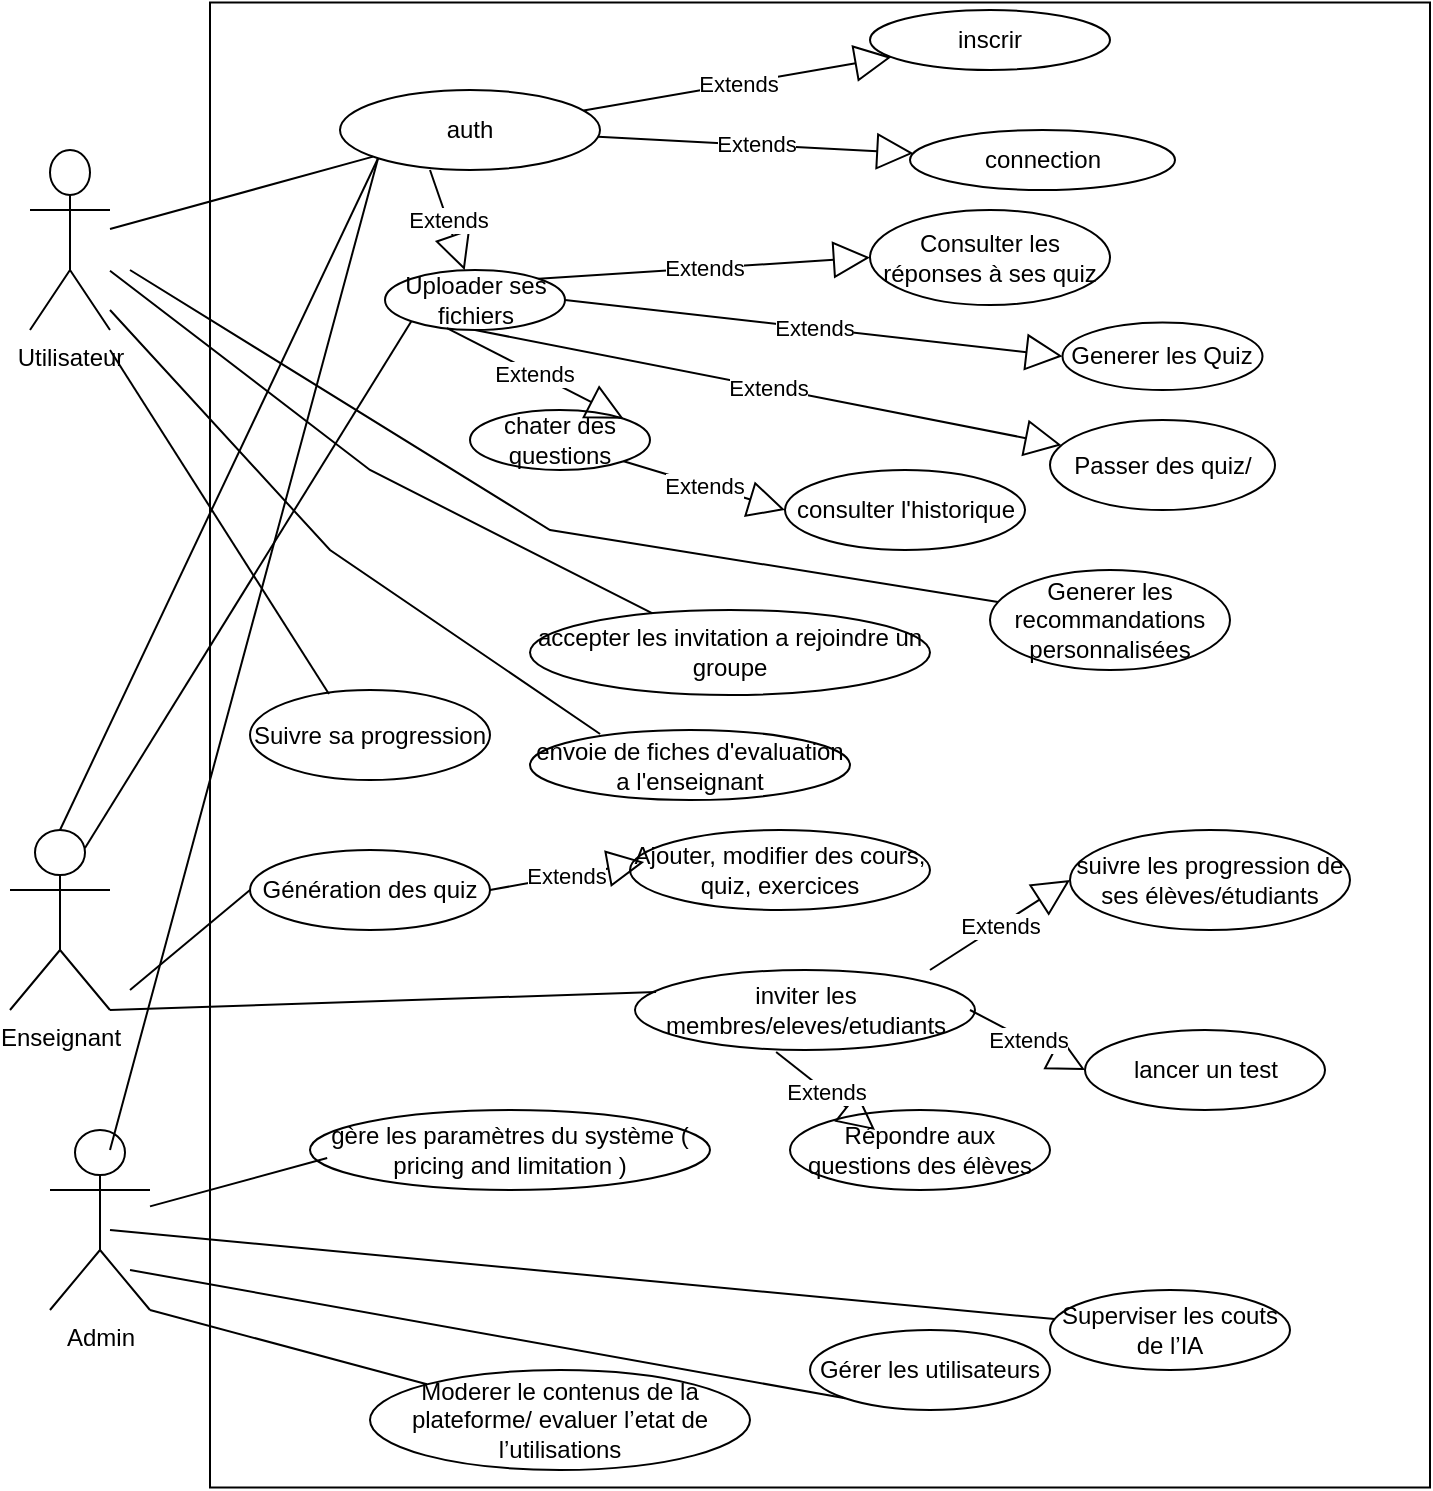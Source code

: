 <mxfile version="28.0.7" pages="3">
  <diagram name="Page-1" id="KIjRvbK2gKt36riTGWMO">
    <mxGraphModel dx="862" dy="1555" grid="1" gridSize="10" guides="1" tooltips="1" connect="1" arrows="1" fold="1" page="1" pageScale="1" pageWidth="850" pageHeight="1100" math="0" shadow="0">
      <root>
        <mxCell id="0" />
        <mxCell id="1" parent="0" />
        <mxCell id="H4ilXOE2Qp5ZFrDJ_8Ro-21" value="" style="rounded=0;whiteSpace=wrap;html=1;" vertex="1" parent="1">
          <mxGeometry x="110" y="-163.75" width="610" height="742.5" as="geometry" />
        </mxCell>
        <mxCell id="H4ilXOE2Qp5ZFrDJ_8Ro-1" value="Utilisateur" style="shape=umlActor;verticalLabelPosition=bottom;verticalAlign=top;html=1;outlineConnect=0;" vertex="1" parent="1">
          <mxGeometry x="20" y="-90" width="40" height="90" as="geometry" />
        </mxCell>
        <mxCell id="H4ilXOE2Qp5ZFrDJ_8Ro-3" value="Enseignant" style="shape=umlActor;verticalLabelPosition=bottom;verticalAlign=top;html=1;outlineConnect=0;" vertex="1" parent="1">
          <mxGeometry x="10" y="250" width="50" height="90" as="geometry" />
        </mxCell>
        <mxCell id="H4ilXOE2Qp5ZFrDJ_8Ro-4" value="Admin" style="shape=umlActor;verticalLabelPosition=bottom;verticalAlign=top;html=1;outlineConnect=0;" vertex="1" parent="1">
          <mxGeometry x="30" y="400" width="50" height="90" as="geometry" />
        </mxCell>
        <mxCell id="H4ilXOE2Qp5ZFrDJ_8Ro-8" value="auth" style="ellipse;whiteSpace=wrap;html=1;" vertex="1" parent="1">
          <mxGeometry x="175" y="-120" width="130" height="40" as="geometry" />
        </mxCell>
        <mxCell id="H4ilXOE2Qp5ZFrDJ_8Ro-9" value="connection " style="ellipse;whiteSpace=wrap;html=1;" vertex="1" parent="1">
          <mxGeometry x="460" y="-100" width="132.5" height="30" as="geometry" />
        </mxCell>
        <mxCell id="H4ilXOE2Qp5ZFrDJ_8Ro-12" value=" Uploader ses fichiers " style="ellipse;whiteSpace=wrap;html=1;" vertex="1" parent="1">
          <mxGeometry x="197.5" y="-30" width="90" height="30" as="geometry" />
        </mxCell>
        <mxCell id="H4ilXOE2Qp5ZFrDJ_8Ro-13" value="Generer les Quiz" style="ellipse;whiteSpace=wrap;html=1;" vertex="1" parent="1">
          <mxGeometry x="536.25" y="-3.75" width="100" height="33.75" as="geometry" />
        </mxCell>
        <mxCell id="H4ilXOE2Qp5ZFrDJ_8Ro-14" value="envoie de fiches d&#39;evaluation a l&#39;enseignant" style="ellipse;whiteSpace=wrap;html=1;" vertex="1" parent="1">
          <mxGeometry x="270" y="200" width="160" height="35" as="geometry" />
        </mxCell>
        <mxCell id="H4ilXOE2Qp5ZFrDJ_8Ro-15" value="inscrir" style="ellipse;whiteSpace=wrap;html=1;" vertex="1" parent="1">
          <mxGeometry x="440" y="-160" width="120" height="30" as="geometry" />
        </mxCell>
        <mxCell id="H4ilXOE2Qp5ZFrDJ_8Ro-16" value="chater des questions " style="ellipse;whiteSpace=wrap;html=1;" vertex="1" parent="1">
          <mxGeometry x="240" y="40" width="90" height="30" as="geometry" />
        </mxCell>
        <mxCell id="H4ilXOE2Qp5ZFrDJ_8Ro-18" value="Passer des quiz/" style="ellipse;whiteSpace=wrap;html=1;" vertex="1" parent="1">
          <mxGeometry x="530" y="45" width="112.5" height="45" as="geometry" />
        </mxCell>
        <mxCell id="H4ilXOE2Qp5ZFrDJ_8Ro-19" value="Consulter les réponses à ses quiz" style="ellipse;whiteSpace=wrap;html=1;" vertex="1" parent="1">
          <mxGeometry x="440" y="-60" width="120" height="47.5" as="geometry" />
        </mxCell>
        <mxCell id="H4ilXOE2Qp5ZFrDJ_8Ro-28" value=" Suivre sa progression" style="ellipse;whiteSpace=wrap;html=1;" vertex="1" parent="1">
          <mxGeometry x="130" y="180" width="120" height="45" as="geometry" />
        </mxCell>
        <mxCell id="H4ilXOE2Qp5ZFrDJ_8Ro-30" value="Generer les recommandations personnalisées" style="ellipse;whiteSpace=wrap;html=1;" vertex="1" parent="1">
          <mxGeometry x="500" y="120" width="120" height="50" as="geometry" />
        </mxCell>
        <mxCell id="H4ilXOE2Qp5ZFrDJ_8Ro-31" value="accepter les invitation a rejoindre un groupe" style="ellipse;whiteSpace=wrap;html=1;" vertex="1" parent="1">
          <mxGeometry x="270" y="140" width="200" height="42.5" as="geometry" />
        </mxCell>
        <mxCell id="H4ilXOE2Qp5ZFrDJ_8Ro-32" value="Génération des quiz" style="ellipse;whiteSpace=wrap;html=1;" vertex="1" parent="1">
          <mxGeometry x="130" y="260" width="120" height="40" as="geometry" />
        </mxCell>
        <mxCell id="H4ilXOE2Qp5ZFrDJ_8Ro-34" value="Ajouter, modifier des cours, quiz, exercices" style="ellipse;whiteSpace=wrap;html=1;" vertex="1" parent="1">
          <mxGeometry x="320" y="250" width="150" height="40" as="geometry" />
        </mxCell>
        <mxCell id="H4ilXOE2Qp5ZFrDJ_8Ro-35" value="suivre les progression de ses élèves/étudiants" style="ellipse;whiteSpace=wrap;html=1;" vertex="1" parent="1">
          <mxGeometry x="540" y="250" width="140" height="50" as="geometry" />
        </mxCell>
        <mxCell id="H4ilXOE2Qp5ZFrDJ_8Ro-41" value="Répondre aux questions des élèves" style="ellipse;whiteSpace=wrap;html=1;" vertex="1" parent="1">
          <mxGeometry x="400" y="390" width="130" height="40" as="geometry" />
        </mxCell>
        <mxCell id="H4ilXOE2Qp5ZFrDJ_8Ro-42" value="gère les paramètres du système ( pricing and limitation ) " style="ellipse;whiteSpace=wrap;html=1;" vertex="1" parent="1">
          <mxGeometry x="160" y="390" width="200" height="40" as="geometry" />
        </mxCell>
        <mxCell id="H4ilXOE2Qp5ZFrDJ_8Ro-43" value="Moderer le contenus de la plateforme/ evaluer l’etat de l’utilisations" style="ellipse;whiteSpace=wrap;html=1;" vertex="1" parent="1">
          <mxGeometry x="190" y="520" width="190" height="50" as="geometry" />
        </mxCell>
        <mxCell id="H4ilXOE2Qp5ZFrDJ_8Ro-44" value="inviter les membres/eleves/etudiants" style="ellipse;whiteSpace=wrap;html=1;" vertex="1" parent="1">
          <mxGeometry x="322.5" y="320" width="170" height="40" as="geometry" />
        </mxCell>
        <mxCell id="H4ilXOE2Qp5ZFrDJ_8Ro-45" value="Superviser les couts de l’IA" style="ellipse;whiteSpace=wrap;html=1;" vertex="1" parent="1">
          <mxGeometry x="530" y="480" width="120" height="40" as="geometry" />
        </mxCell>
        <mxCell id="H4ilXOE2Qp5ZFrDJ_8Ro-46" value=" Gérer les utilisateurs" style="ellipse;whiteSpace=wrap;html=1;" vertex="1" parent="1">
          <mxGeometry x="410" y="500" width="120" height="40" as="geometry" />
        </mxCell>
        <mxCell id="H4ilXOE2Qp5ZFrDJ_8Ro-47" value="lancer un test" style="ellipse;whiteSpace=wrap;html=1;" vertex="1" parent="1">
          <mxGeometry x="547.5" y="350" width="120" height="40" as="geometry" />
        </mxCell>
        <mxCell id="H4ilXOE2Qp5ZFrDJ_8Ro-59" value="" style="endArrow=none;html=1;rounded=0;" edge="1" parent="1" source="H4ilXOE2Qp5ZFrDJ_8Ro-1" target="H4ilXOE2Qp5ZFrDJ_8Ro-8">
          <mxGeometry width="50" height="50" relative="1" as="geometry">
            <mxPoint x="290" y="110" as="sourcePoint" />
            <mxPoint x="340" y="60" as="targetPoint" />
            <Array as="points" />
          </mxGeometry>
        </mxCell>
        <mxCell id="H4ilXOE2Qp5ZFrDJ_8Ro-65" value="Extends" style="endArrow=block;endSize=16;endFill=0;html=1;rounded=0;" edge="1" parent="1" source="H4ilXOE2Qp5ZFrDJ_8Ro-8" target="H4ilXOE2Qp5ZFrDJ_8Ro-15">
          <mxGeometry width="160" relative="1" as="geometry">
            <mxPoint x="270" y="-105.5" as="sourcePoint" />
            <mxPoint x="430" y="-105.5" as="targetPoint" />
          </mxGeometry>
        </mxCell>
        <mxCell id="H4ilXOE2Qp5ZFrDJ_8Ro-66" value="Extends" style="endArrow=block;endSize=16;endFill=0;html=1;rounded=0;" edge="1" parent="1" source="H4ilXOE2Qp5ZFrDJ_8Ro-8" target="H4ilXOE2Qp5ZFrDJ_8Ro-9">
          <mxGeometry width="160" relative="1" as="geometry">
            <mxPoint x="290" y="-60" as="sourcePoint" />
            <mxPoint x="450" y="-60" as="targetPoint" />
          </mxGeometry>
        </mxCell>
        <mxCell id="H4ilXOE2Qp5ZFrDJ_8Ro-69" value="" style="endArrow=none;html=1;rounded=0;entryX=0;entryY=1;entryDx=0;entryDy=0;" edge="1" parent="1" target="H4ilXOE2Qp5ZFrDJ_8Ro-46">
          <mxGeometry width="50" height="50" relative="1" as="geometry">
            <mxPoint x="70" y="470" as="sourcePoint" />
            <mxPoint x="120" y="420" as="targetPoint" />
          </mxGeometry>
        </mxCell>
        <mxCell id="H4ilXOE2Qp5ZFrDJ_8Ro-70" value="" style="endArrow=none;html=1;rounded=0;exitX=1;exitY=1;exitDx=0;exitDy=0;exitPerimeter=0;" edge="1" parent="1" source="H4ilXOE2Qp5ZFrDJ_8Ro-4" target="H4ilXOE2Qp5ZFrDJ_8Ro-43">
          <mxGeometry width="50" height="50" relative="1" as="geometry">
            <mxPoint x="50" y="470" as="sourcePoint" />
            <mxPoint x="100" y="420" as="targetPoint" />
            <Array as="points" />
          </mxGeometry>
        </mxCell>
        <mxCell id="H4ilXOE2Qp5ZFrDJ_8Ro-71" value="" style="endArrow=none;html=1;rounded=0;" edge="1" parent="1" target="H4ilXOE2Qp5ZFrDJ_8Ro-45">
          <mxGeometry width="50" height="50" relative="1" as="geometry">
            <mxPoint x="60" y="450" as="sourcePoint" />
            <mxPoint x="110" y="400" as="targetPoint" />
          </mxGeometry>
        </mxCell>
        <mxCell id="H4ilXOE2Qp5ZFrDJ_8Ro-72" value="" style="endArrow=none;html=1;rounded=0;entryX=0.043;entryY=0.6;entryDx=0;entryDy=0;entryPerimeter=0;" edge="1" parent="1" source="H4ilXOE2Qp5ZFrDJ_8Ro-4" target="H4ilXOE2Qp5ZFrDJ_8Ro-42">
          <mxGeometry width="50" height="50" relative="1" as="geometry">
            <mxPoint x="70" y="430" as="sourcePoint" />
            <mxPoint x="120" y="380" as="targetPoint" />
          </mxGeometry>
        </mxCell>
        <mxCell id="H4ilXOE2Qp5ZFrDJ_8Ro-75" value="Extends" style="endArrow=block;endSize=16;endFill=0;html=1;rounded=0;entryX=1;entryY=0;entryDx=0;entryDy=0;exitX=0.344;exitY=0.967;exitDx=0;exitDy=0;exitPerimeter=0;" edge="1" parent="1" source="H4ilXOE2Qp5ZFrDJ_8Ro-12" target="H4ilXOE2Qp5ZFrDJ_8Ro-16">
          <mxGeometry width="160" relative="1" as="geometry">
            <mxPoint x="300" y="30" as="sourcePoint" />
            <mxPoint x="460" y="30" as="targetPoint" />
          </mxGeometry>
        </mxCell>
        <mxCell id="H4ilXOE2Qp5ZFrDJ_8Ro-76" value="Extends" style="endArrow=block;endSize=16;endFill=0;html=1;rounded=0;exitX=0.5;exitY=1;exitDx=0;exitDy=0;" edge="1" parent="1" source="H4ilXOE2Qp5ZFrDJ_8Ro-12" target="H4ilXOE2Qp5ZFrDJ_8Ro-18">
          <mxGeometry width="160" relative="1" as="geometry">
            <mxPoint x="350" y="20" as="sourcePoint" />
            <mxPoint x="510" y="20" as="targetPoint" />
          </mxGeometry>
        </mxCell>
        <mxCell id="H4ilXOE2Qp5ZFrDJ_8Ro-78" value="" style="endArrow=none;html=1;rounded=0;entryX=0;entryY=1;entryDx=0;entryDy=0;" edge="1" parent="1" target="H4ilXOE2Qp5ZFrDJ_8Ro-8">
          <mxGeometry width="50" height="50" relative="1" as="geometry">
            <mxPoint x="60" y="410" as="sourcePoint" />
            <mxPoint x="192.56" y="34" as="targetPoint" />
          </mxGeometry>
        </mxCell>
        <mxCell id="H4ilXOE2Qp5ZFrDJ_8Ro-79" value="consulter l&#39;historique" style="ellipse;whiteSpace=wrap;html=1;" vertex="1" parent="1">
          <mxGeometry x="397.5" y="70" width="120" height="40" as="geometry" />
        </mxCell>
        <mxCell id="H4ilXOE2Qp5ZFrDJ_8Ro-81" value="Extends" style="endArrow=block;endSize=16;endFill=0;html=1;rounded=0;entryX=0;entryY=0.5;entryDx=0;entryDy=0;exitX=1;exitY=1;exitDx=0;exitDy=0;" edge="1" parent="1" source="H4ilXOE2Qp5ZFrDJ_8Ro-16" target="H4ilXOE2Qp5ZFrDJ_8Ro-79">
          <mxGeometry width="160" relative="1" as="geometry">
            <mxPoint x="300" y="85" as="sourcePoint" />
            <mxPoint x="370" y="60" as="targetPoint" />
          </mxGeometry>
        </mxCell>
        <mxCell id="H4ilXOE2Qp5ZFrDJ_8Ro-85" value="" style="endArrow=none;html=1;rounded=0;entryX=0;entryY=1;entryDx=0;entryDy=0;exitX=0.5;exitY=0;exitDx=0;exitDy=0;exitPerimeter=0;" edge="1" parent="1" source="H4ilXOE2Qp5ZFrDJ_8Ro-3" target="H4ilXOE2Qp5ZFrDJ_8Ro-8">
          <mxGeometry width="50" height="50" relative="1" as="geometry">
            <mxPoint x="30" y="160" as="sourcePoint" />
            <mxPoint x="80" y="110" as="targetPoint" />
          </mxGeometry>
        </mxCell>
        <mxCell id="H4ilXOE2Qp5ZFrDJ_8Ro-86" value="Extends" style="endArrow=block;endSize=16;endFill=0;html=1;rounded=0;entryX=0;entryY=0.5;entryDx=0;entryDy=0;exitX=1;exitY=0.5;exitDx=0;exitDy=0;" edge="1" parent="1" source="H4ilXOE2Qp5ZFrDJ_8Ro-12" target="H4ilXOE2Qp5ZFrDJ_8Ro-13">
          <mxGeometry width="160" relative="1" as="geometry">
            <mxPoint x="410" y="-10" as="sourcePoint" />
            <mxPoint x="490" y="-20" as="targetPoint" />
          </mxGeometry>
        </mxCell>
        <mxCell id="H4ilXOE2Qp5ZFrDJ_8Ro-90" value="" style="endArrow=none;html=1;rounded=0;entryX=0.219;entryY=0.057;entryDx=0;entryDy=0;entryPerimeter=0;" edge="1" parent="1" target="H4ilXOE2Qp5ZFrDJ_8Ro-14">
          <mxGeometry width="50" height="50" relative="1" as="geometry">
            <mxPoint x="60" y="-10" as="sourcePoint" />
            <mxPoint x="110" y="-60" as="targetPoint" />
            <Array as="points">
              <mxPoint x="170" y="110" />
            </Array>
          </mxGeometry>
        </mxCell>
        <mxCell id="H4ilXOE2Qp5ZFrDJ_8Ro-91" value="" style="endArrow=none;html=1;rounded=0;entryX=0.329;entryY=0.044;entryDx=0;entryDy=0;entryPerimeter=0;" edge="1" parent="1" target="H4ilXOE2Qp5ZFrDJ_8Ro-28">
          <mxGeometry width="50" height="50" relative="1" as="geometry">
            <mxPoint x="60" y="10" as="sourcePoint" />
            <mxPoint x="110" y="-40" as="targetPoint" />
          </mxGeometry>
        </mxCell>
        <mxCell id="H4ilXOE2Qp5ZFrDJ_8Ro-92" value="" style="endArrow=none;html=1;rounded=0;" edge="1" parent="1" source="H4ilXOE2Qp5ZFrDJ_8Ro-1" target="H4ilXOE2Qp5ZFrDJ_8Ro-31">
          <mxGeometry width="50" height="50" relative="1" as="geometry">
            <mxPoint x="70" y="20" as="sourcePoint" />
            <mxPoint x="120" y="-30" as="targetPoint" />
            <Array as="points">
              <mxPoint x="190" y="70" />
            </Array>
          </mxGeometry>
        </mxCell>
        <mxCell id="H4ilXOE2Qp5ZFrDJ_8Ro-93" value="Extends" style="endArrow=block;endSize=16;endFill=0;html=1;rounded=0;entryX=0;entryY=0.5;entryDx=0;entryDy=0;" edge="1" parent="1" target="H4ilXOE2Qp5ZFrDJ_8Ro-35">
          <mxGeometry width="160" relative="1" as="geometry">
            <mxPoint x="470" y="320" as="sourcePoint" />
            <mxPoint x="630" y="320" as="targetPoint" />
          </mxGeometry>
        </mxCell>
        <mxCell id="H4ilXOE2Qp5ZFrDJ_8Ro-94" value="Extends" style="endArrow=block;endSize=16;endFill=0;html=1;rounded=0;entryX=0;entryY=0.5;entryDx=0;entryDy=0;" edge="1" parent="1" target="H4ilXOE2Qp5ZFrDJ_8Ro-47">
          <mxGeometry width="160" relative="1" as="geometry">
            <mxPoint x="490" y="340" as="sourcePoint" />
            <mxPoint x="650" y="340" as="targetPoint" />
          </mxGeometry>
        </mxCell>
        <mxCell id="H4ilXOE2Qp5ZFrDJ_8Ro-95" value="Extends" style="endArrow=block;endSize=16;endFill=0;html=1;rounded=0;entryX=0.327;entryY=0.25;entryDx=0;entryDy=0;entryPerimeter=0;exitX=0.415;exitY=1.025;exitDx=0;exitDy=0;exitPerimeter=0;" edge="1" parent="1" source="H4ilXOE2Qp5ZFrDJ_8Ro-44" target="H4ilXOE2Qp5ZFrDJ_8Ro-41">
          <mxGeometry width="160" relative="1" as="geometry">
            <mxPoint x="320" y="340" as="sourcePoint" />
            <mxPoint x="480" y="340" as="targetPoint" />
          </mxGeometry>
        </mxCell>
        <mxCell id="H4ilXOE2Qp5ZFrDJ_8Ro-96" value="" style="endArrow=none;html=1;rounded=0;exitX=0.75;exitY=0.1;exitDx=0;exitDy=0;exitPerimeter=0;entryX=0;entryY=1;entryDx=0;entryDy=0;" edge="1" parent="1" source="H4ilXOE2Qp5ZFrDJ_8Ro-3" target="H4ilXOE2Qp5ZFrDJ_8Ro-12">
          <mxGeometry width="50" height="50" relative="1" as="geometry">
            <mxPoint x="60" y="220" as="sourcePoint" />
            <mxPoint x="350" y="30" as="targetPoint" />
          </mxGeometry>
        </mxCell>
        <mxCell id="H4ilXOE2Qp5ZFrDJ_8Ro-97" value="" style="endArrow=none;html=1;rounded=0;entryX=0.062;entryY=0.275;entryDx=0;entryDy=0;entryPerimeter=0;exitX=1;exitY=1;exitDx=0;exitDy=0;exitPerimeter=0;" edge="1" parent="1" source="H4ilXOE2Qp5ZFrDJ_8Ro-3" target="H4ilXOE2Qp5ZFrDJ_8Ro-44">
          <mxGeometry width="50" height="50" relative="1" as="geometry">
            <mxPoint x="70" y="290" as="sourcePoint" />
            <mxPoint x="120" y="240" as="targetPoint" />
          </mxGeometry>
        </mxCell>
        <mxCell id="H4ilXOE2Qp5ZFrDJ_8Ro-98" value="Extends" style="endArrow=block;endSize=16;endFill=0;html=1;rounded=0;exitX=1;exitY=0;exitDx=0;exitDy=0;entryX=0;entryY=0.5;entryDx=0;entryDy=0;" edge="1" parent="1" source="H4ilXOE2Qp5ZFrDJ_8Ro-12" target="H4ilXOE2Qp5ZFrDJ_8Ro-19">
          <mxGeometry width="160" relative="1" as="geometry">
            <mxPoint x="622.653" y="-150" as="sourcePoint" />
            <mxPoint x="580" y="-40" as="targetPoint" />
          </mxGeometry>
        </mxCell>
        <mxCell id="H4ilXOE2Qp5ZFrDJ_8Ro-100" value="Extends" style="endArrow=block;endSize=16;endFill=0;html=1;rounded=0;" edge="1" parent="1" target="H4ilXOE2Qp5ZFrDJ_8Ro-12">
          <mxGeometry width="160" relative="1" as="geometry">
            <mxPoint x="220" y="-80" as="sourcePoint" />
            <mxPoint x="380" y="-80" as="targetPoint" />
          </mxGeometry>
        </mxCell>
        <mxCell id="H4ilXOE2Qp5ZFrDJ_8Ro-102" value="" style="endArrow=none;html=1;rounded=0;" edge="1" parent="1" target="H4ilXOE2Qp5ZFrDJ_8Ro-30">
          <mxGeometry width="50" height="50" relative="1" as="geometry">
            <mxPoint x="70" y="-30" as="sourcePoint" />
            <mxPoint x="120" y="-80" as="targetPoint" />
            <Array as="points">
              <mxPoint x="280" y="100" />
            </Array>
          </mxGeometry>
        </mxCell>
        <mxCell id="H4ilXOE2Qp5ZFrDJ_8Ro-104" value="" style="endArrow=none;html=1;rounded=0;entryX=0;entryY=0.5;entryDx=0;entryDy=0;" edge="1" parent="1" target="H4ilXOE2Qp5ZFrDJ_8Ro-32">
          <mxGeometry width="50" height="50" relative="1" as="geometry">
            <mxPoint x="70" y="330" as="sourcePoint" />
            <mxPoint x="120" y="260" as="targetPoint" />
          </mxGeometry>
        </mxCell>
        <mxCell id="H4ilXOE2Qp5ZFrDJ_8Ro-105" value="Extends" style="endArrow=block;endSize=16;endFill=0;html=1;rounded=0;entryX=0.047;entryY=0.4;entryDx=0;entryDy=0;entryPerimeter=0;" edge="1" parent="1" target="H4ilXOE2Qp5ZFrDJ_8Ro-34">
          <mxGeometry width="160" relative="1" as="geometry">
            <mxPoint x="250" y="280" as="sourcePoint" />
            <mxPoint x="410" y="280" as="targetPoint" />
          </mxGeometry>
        </mxCell>
      </root>
    </mxGraphModel>
  </diagram>
  <diagram id="cVDfWO99-5NAnyLbVOP9" name="Page-2">
    <mxGraphModel dx="862" dy="455" grid="1" gridSize="10" guides="1" tooltips="1" connect="1" arrows="1" fold="1" page="1" pageScale="1" pageWidth="850" pageHeight="1100" math="0" shadow="0">
      <root>
        <mxCell id="0" />
        <mxCell id="1" parent="0" />
        <mxCell id="EK3tj9tIBioaG7t6uKLx-1" value="Utilisateur" style="shape=umlActor;verticalLabelPosition=bottom;verticalAlign=top;html=1;outlineConnect=0;" vertex="1" parent="1">
          <mxGeometry x="40" y="630" width="70" height="130" as="geometry" />
        </mxCell>
        <mxCell id="EK3tj9tIBioaG7t6uKLx-2" value="" style="rounded=0;whiteSpace=wrap;html=1;fontStyle=1" vertex="1" parent="1">
          <mxGeometry x="150" y="400" width="580" height="610" as="geometry" />
        </mxCell>
        <mxCell id="EK3tj9tIBioaG7t6uKLx-3" value="Authentifie" style="ellipse;whiteSpace=wrap;html=1;" vertex="1" parent="1">
          <mxGeometry x="270" y="500" width="120" height="40" as="geometry" />
        </mxCell>
        <mxCell id="EK3tj9tIBioaG7t6uKLx-4" value="email et mot de passe" style="ellipse;whiteSpace=wrap;html=1;" vertex="1" parent="1">
          <mxGeometry x="530" y="675" width="120" height="40" as="geometry" />
        </mxCell>
        <mxCell id="EK3tj9tIBioaG7t6uKLx-5" value="verification" style="ellipse;whiteSpace=wrap;html=1;" vertex="1" parent="1">
          <mxGeometry x="470" y="850" width="120" height="40" as="geometry" />
        </mxCell>
        <mxCell id="EK3tj9tIBioaG7t6uKLx-6" value="se connecter" style="ellipse;whiteSpace=wrap;html=1;" vertex="1" parent="1">
          <mxGeometry x="420" y="760" width="120" height="40" as="geometry" />
        </mxCell>
        <mxCell id="EK3tj9tIBioaG7t6uKLx-9" value="page de connection" style="ellipse;whiteSpace=wrap;html=1;" vertex="1" parent="1">
          <mxGeometry x="410" y="600" width="120" height="40" as="geometry" />
        </mxCell>
        <mxCell id="EK3tj9tIBioaG7t6uKLx-11" value="connection" style="ellipse;whiteSpace=wrap;html=1;" vertex="1" parent="1">
          <mxGeometry x="490" y="510" width="120" height="40" as="geometry" />
        </mxCell>
        <mxCell id="EK3tj9tIBioaG7t6uKLx-12" value="page d&#39;acceuil" style="ellipse;whiteSpace=wrap;html=1;" vertex="1" parent="1">
          <mxGeometry x="380" y="930" width="120" height="40" as="geometry" />
        </mxCell>
        <mxCell id="9-WzW1B8VRLLCUFaOfJC-1" value="" style="endArrow=none;html=1;rounded=0;entryX=0.075;entryY=0.75;entryDx=0;entryDy=0;entryPerimeter=0;" edge="1" parent="1" source="EK3tj9tIBioaG7t6uKLx-1" target="EK3tj9tIBioaG7t6uKLx-3">
          <mxGeometry width="50" height="50" relative="1" as="geometry">
            <mxPoint x="400" y="690" as="sourcePoint" />
            <mxPoint x="450" y="640" as="targetPoint" />
          </mxGeometry>
        </mxCell>
        <mxCell id="9-WzW1B8VRLLCUFaOfJC-2" value="Extends" style="endArrow=block;endSize=16;endFill=0;html=1;rounded=0;" edge="1" parent="1" target="EK3tj9tIBioaG7t6uKLx-11">
          <mxGeometry width="160" relative="1" as="geometry">
            <mxPoint x="380" y="530" as="sourcePoint" />
            <mxPoint x="540" y="530" as="targetPoint" />
          </mxGeometry>
        </mxCell>
        <mxCell id="xRIKAlTY0mYVS0ov5F2t-1" style="edgeStyle=orthogonalEdgeStyle;rounded=0;orthogonalLoop=1;jettySize=auto;html=1;exitX=0.5;exitY=1;exitDx=0;exitDy=0;" edge="1" parent="1" source="EK3tj9tIBioaG7t6uKLx-12" target="EK3tj9tIBioaG7t6uKLx-12">
          <mxGeometry relative="1" as="geometry" />
        </mxCell>
        <mxCell id="xRIKAlTY0mYVS0ov5F2t-2" value="email /mot de passe incorrect" style="ellipse;whiteSpace=wrap;html=1;" vertex="1" parent="1">
          <mxGeometry x="600" y="930" width="120" height="40" as="geometry" />
        </mxCell>
        <mxCell id="WJjEanBWbE-ZnsKent---2" value="Use" style="endArrow=open;endSize=12;dashed=1;html=1;rounded=0;" edge="1" parent="1" target="EK3tj9tIBioaG7t6uKLx-5">
          <mxGeometry width="160" relative="1" as="geometry">
            <mxPoint x="420" y="930" as="sourcePoint" />
            <mxPoint x="580" y="930" as="targetPoint" />
          </mxGeometry>
        </mxCell>
        <mxCell id="WJjEanBWbE-ZnsKent---3" value="Use" style="endArrow=open;endSize=12;dashed=1;html=1;rounded=0;" edge="1" parent="1" target="EK3tj9tIBioaG7t6uKLx-5">
          <mxGeometry width="160" relative="1" as="geometry">
            <mxPoint x="620" y="930" as="sourcePoint" />
            <mxPoint x="780" y="930" as="targetPoint" />
          </mxGeometry>
        </mxCell>
        <mxCell id="WJjEanBWbE-ZnsKent---4" value="Use" style="endArrow=open;endSize=12;dashed=1;html=1;rounded=0;entryX=0.308;entryY=0.975;entryDx=0;entryDy=0;entryPerimeter=0;" edge="1" parent="1" target="EK3tj9tIBioaG7t6uKLx-6">
          <mxGeometry width="160" relative="1" as="geometry">
            <mxPoint x="520" y="850" as="sourcePoint" />
            <mxPoint x="680" y="850" as="targetPoint" />
          </mxGeometry>
        </mxCell>
        <mxCell id="WJjEanBWbE-ZnsKent---5" value="Use" style="endArrow=open;endSize=12;dashed=1;html=1;rounded=0;entryX=0.5;entryY=1;entryDx=0;entryDy=0;exitX=0.5;exitY=0;exitDx=0;exitDy=0;" edge="1" parent="1" source="EK3tj9tIBioaG7t6uKLx-6" target="EK3tj9tIBioaG7t6uKLx-4">
          <mxGeometry width="160" relative="1" as="geometry">
            <mxPoint x="530" y="760" as="sourcePoint" />
            <mxPoint x="690" y="760" as="targetPoint" />
          </mxGeometry>
        </mxCell>
        <mxCell id="gpJMbnObYHjY2Recmr5N-1" value="Use" style="endArrow=open;endSize=12;dashed=1;html=1;rounded=0;" edge="1" parent="1" target="EK3tj9tIBioaG7t6uKLx-9">
          <mxGeometry width="160" relative="1" as="geometry">
            <mxPoint x="540" y="670" as="sourcePoint" />
            <mxPoint x="700" y="670" as="targetPoint" />
          </mxGeometry>
        </mxCell>
        <mxCell id="gpJMbnObYHjY2Recmr5N-2" value="Use" style="endArrow=open;endSize=12;dashed=1;html=1;rounded=0;entryX=0.35;entryY=1;entryDx=0;entryDy=0;entryPerimeter=0;exitX=0.5;exitY=0;exitDx=0;exitDy=0;" edge="1" parent="1" source="EK3tj9tIBioaG7t6uKLx-9" target="EK3tj9tIBioaG7t6uKLx-11">
          <mxGeometry width="160" relative="1" as="geometry">
            <mxPoint x="530" y="590" as="sourcePoint" />
            <mxPoint x="690" y="590" as="targetPoint" />
          </mxGeometry>
        </mxCell>
        <mxCell id="o4VHNrX2EZjVUSeKaP8U-1" value="&lt;div&gt;cas d&#39;utilisation specifique &lt;br&gt;&lt;/div&gt;&lt;div&gt;Authentification&lt;br&gt;&lt;/div&gt;" style="text;html=1;align=center;verticalAlign=middle;resizable=0;points=[];autosize=1;strokeColor=none;fillColor=none;" vertex="1" parent="1">
          <mxGeometry x="330" y="360" width="160" height="40" as="geometry" />
        </mxCell>
      </root>
    </mxGraphModel>
  </diagram>
  <diagram id="si_j8mJJ1q5LTdEy8_6h" name="Page-3">
    <mxGraphModel dx="862" dy="455" grid="1" gridSize="10" guides="1" tooltips="1" connect="1" arrows="1" fold="1" page="1" pageScale="1" pageWidth="850" pageHeight="1100" math="0" shadow="0">
      <root>
        <mxCell id="0" />
        <mxCell id="1" parent="0" />
        <mxCell id="msnmQeK1SDXr2rOW-GtB-1" value="Utilisateur" style="shape=umlActor;verticalLabelPosition=bottom;verticalAlign=top;html=1;outlineConnect=0;" vertex="1" parent="1">
          <mxGeometry x="30" y="340" width="70" height="130" as="geometry" />
        </mxCell>
        <mxCell id="msnmQeK1SDXr2rOW-GtB-2" value="" style="rounded=0;whiteSpace=wrap;html=1;" vertex="1" parent="1">
          <mxGeometry x="160" y="180" width="550" height="550" as="geometry" />
        </mxCell>
        <mxCell id="ZYXorGJduxD_RS7OaKW--1" value="cas d&#39;utilisation specifique :&lt;br&gt;&lt;div&gt;accepter les invitation a rejoindre un groupe&lt;/div&gt;" style="text;html=1;align=center;verticalAlign=middle;resizable=0;points=[];autosize=1;strokeColor=none;fillColor=none;" vertex="1" parent="1">
          <mxGeometry x="295" y="135" width="260" height="40" as="geometry" />
        </mxCell>
        <mxCell id="ZYXorGJduxD_RS7OaKW--2" value="accepter les invitation a rejoindre un groupe" style="ellipse;whiteSpace=wrap;html=1;" vertex="1" parent="1">
          <mxGeometry x="300" y="230" width="250" height="80" as="geometry" />
        </mxCell>
        <mxCell id="ZYXorGJduxD_RS7OaKW--3" value="&lt;font style=&quot;font-size: 14px;&quot;&gt;consulte l&#39;invation &lt;/font&gt;" style="ellipse;whiteSpace=wrap;html=1;" vertex="1" parent="1">
          <mxGeometry x="355" y="340" width="170" height="60" as="geometry" />
        </mxCell>
        <mxCell id="ZYXorGJduxD_RS7OaKW--4" value="Accepter " style="ellipse;whiteSpace=wrap;html=1;" vertex="1" parent="1">
          <mxGeometry x="330" y="440" width="170" height="70" as="geometry" />
        </mxCell>
        <mxCell id="ZYXorGJduxD_RS7OaKW--5" value="le systeme ajoute au groupe " style="ellipse;whiteSpace=wrap;html=1;" vertex="1" parent="1">
          <mxGeometry x="355" y="570" width="120" height="50" as="geometry" />
        </mxCell>
        <mxCell id="9whmla5QgWDeMZ4_yHR7-1" value="accede au contenu du groupe" style="ellipse;whiteSpace=wrap;html=1;" vertex="1" parent="1">
          <mxGeometry x="520" y="630" width="120" height="80" as="geometry" />
        </mxCell>
        <mxCell id="9whmla5QgWDeMZ4_yHR7-2" value="" style="endArrow=none;html=1;rounded=0;entryX=0.028;entryY=0.638;entryDx=0;entryDy=0;entryPerimeter=0;" edge="1" parent="1" target="ZYXorGJduxD_RS7OaKW--2">
          <mxGeometry width="50" height="50" relative="1" as="geometry">
            <mxPoint x="110" y="380" as="sourcePoint" />
            <mxPoint x="160" y="330" as="targetPoint" />
          </mxGeometry>
        </mxCell>
        <mxCell id="9whmla5QgWDeMZ4_yHR7-3" value="Use" style="endArrow=open;endSize=12;dashed=1;html=1;rounded=0;entryX=0.958;entryY=0.8;entryDx=0;entryDy=0;entryPerimeter=0;" edge="1" parent="1" target="ZYXorGJduxD_RS7OaKW--5">
          <mxGeometry width="160" relative="1" as="geometry">
            <mxPoint x="530" y="640" as="sourcePoint" />
            <mxPoint x="690" y="640" as="targetPoint" />
          </mxGeometry>
        </mxCell>
        <mxCell id="9whmla5QgWDeMZ4_yHR7-4" value="Use" style="endArrow=open;endSize=12;dashed=1;html=1;rounded=0;" edge="1" parent="1" source="ZYXorGJduxD_RS7OaKW--5">
          <mxGeometry x="-0.14" y="-2" width="160" relative="1" as="geometry">
            <mxPoint x="480" y="560" as="sourcePoint" />
            <mxPoint x="420" y="510" as="targetPoint" />
            <mxPoint as="offset" />
          </mxGeometry>
        </mxCell>
        <mxCell id="9whmla5QgWDeMZ4_yHR7-5" value="Use" style="endArrow=open;endSize=12;dashed=1;html=1;rounded=0;entryX=0.606;entryY=1;entryDx=0;entryDy=0;entryPerimeter=0;" edge="1" parent="1" source="ZYXorGJduxD_RS7OaKW--4" target="ZYXorGJduxD_RS7OaKW--3">
          <mxGeometry width="160" relative="1" as="geometry">
            <mxPoint x="470" y="450" as="sourcePoint" />
            <mxPoint x="410" y="420" as="targetPoint" />
          </mxGeometry>
        </mxCell>
        <mxCell id="9whmla5QgWDeMZ4_yHR7-7" value="Use" style="endArrow=open;endSize=12;dashed=1;html=1;rounded=0;entryX=0.824;entryY=0.888;entryDx=0;entryDy=0;entryPerimeter=0;exitX=0.635;exitY=0.067;exitDx=0;exitDy=0;exitPerimeter=0;" edge="1" parent="1" source="ZYXorGJduxD_RS7OaKW--3" target="ZYXorGJduxD_RS7OaKW--2">
          <mxGeometry width="160" relative="1" as="geometry">
            <mxPoint x="380" y="340" as="sourcePoint" />
            <mxPoint x="540" y="340" as="targetPoint" />
          </mxGeometry>
        </mxCell>
      </root>
    </mxGraphModel>
  </diagram>
</mxfile>
